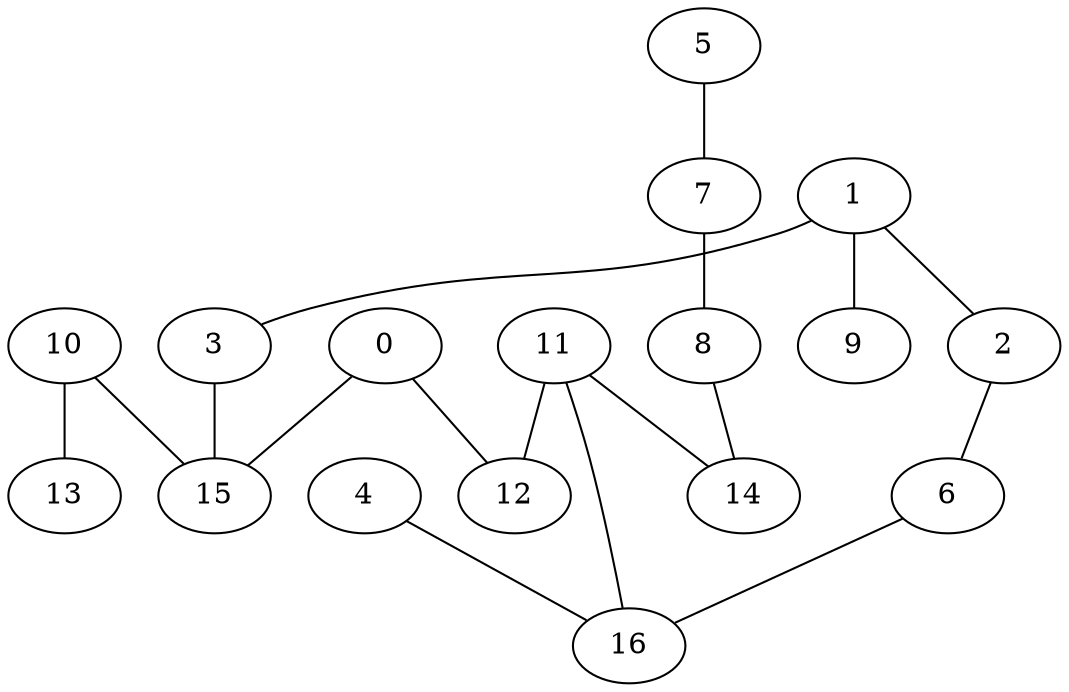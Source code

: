 graph "sampletest150-mod5_image12.bmp" {
	0	 [type=corner,
		x=203,
		y=335];
	12	 [type=corner,
		x=335,
		y=171];
	0 -- 12	 [angle0="-.89",
		frequency=1,
		type0=line];
	15	 [type=intersection,
		x=171,
		y=345];
	0 -- 15	 [angle0="-.30",
		frequency=1,
		type0=line];
	1	 [type=intersection,
		x=142,
		y=278];
	2	 [type=corner,
		x=153,
		y=154];
	1 -- 2	 [angle0="-1.48",
		frequency=1,
		type0=line];
	3	 [type=corner,
		x=137,
		y=341];
	1 -- 3	 [angle0="-1.49",
		frequency=1,
		type0=line];
	9	 [type=endpoint,
		x=60,
		y=271];
	1 -- 9	 [angle0=".09",
		frequency=1,
		type0=line];
	6	 [type=corner,
		x=334,
		y=148];
	2 -- 6	 [angle0="-.03",
		frequency=1,
		type0=line];
	3 -- 15	 [angle0=".12",
		frequency=1,
		type0=line];
	4	 [type=endpoint,
		x=386,
		y=127];
	16	 [type=intersection,
		x=362,
		y=161];
	4 -- 16	 [angle0="-.96",
		frequency=1,
		type0=line];
	5	 [type=endpoint,
		x=470,
		y=280];
	7	 [type=corner,
		x=392,
		y=263];
	5 -- 7	 [angle0=".21",
		frequency=1,
		type0=line];
	6 -- 16	 [angle0=".43",
		frequency=1,
		type0=line];
	8	 [type=corner,
		x=392,
		y=240];
	7 -- 8	 [angle0="1.57",
		frequency=1,
		type0=line];
	14	 [type=corner,
		x=361,
		y=181];
	8 -- 14	 [angle0="1.09",
		frequency=1,
		type0=line];
	10	 [type=corner,
		x=194,
		y=362];
	13	 [type=endpoint,
		x=357,
		y=354];
	10 -- 13	 [angle0="-.05",
		frequency=1,
		type0=line];
	10 -- 15	 [angle0=".64",
		frequency=1,
		type0=line];
	11	 [type=intersection,
		x=377,
		y=171];
	11 -- 12	 [angle0=".00",
		frequency=1,
		type0=line];
	11 -- 14	 [angle0="-.56",
		frequency=1,
		type0=line];
	11 -- 16	 [angle0=".59",
		frequency=1,
		type0=line];
}
